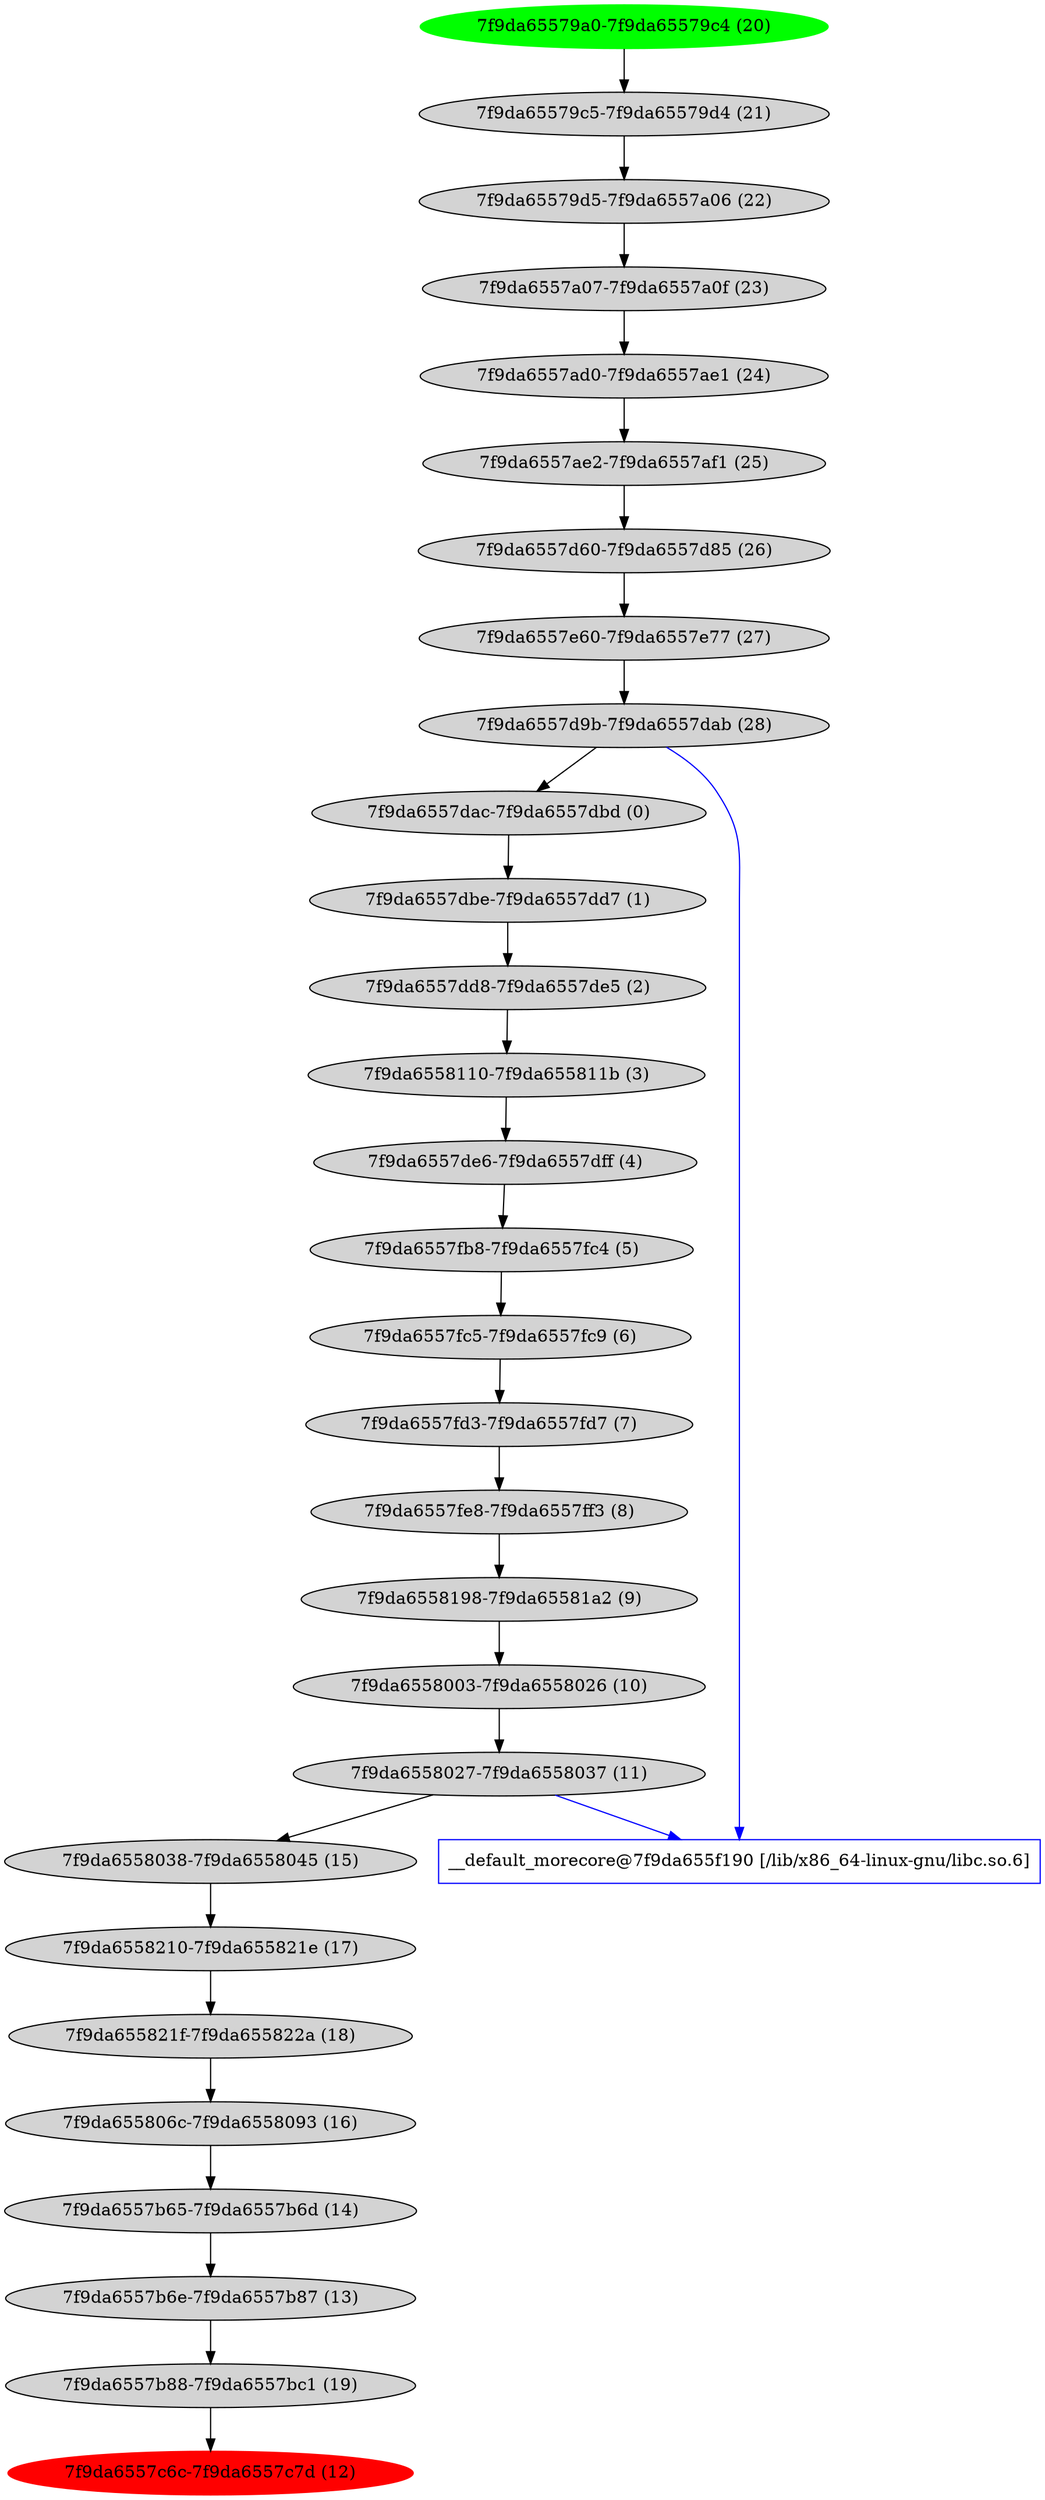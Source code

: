 digraph G {
   bb_7f9da6557dac [label="7f9da6557dac-7f9da6557dbd (0)" style=filled];
   bb_7f9da6557dbe [label="7f9da6557dbe-7f9da6557dd7 (1)" style=filled];
   bb_7f9da6557dd8 [label="7f9da6557dd8-7f9da6557de5 (2)" style=filled];
   bb_7f9da6558110 [label="7f9da6558110-7f9da655811b (3)" style=filled];
   bb_7f9da6557de6 [label="7f9da6557de6-7f9da6557dff (4)" style=filled];
   bb_7f9da6557fb8 [label="7f9da6557fb8-7f9da6557fc4 (5)" style=filled];
   bb_7f9da6557fc5 [label="7f9da6557fc5-7f9da6557fc9 (6)" style=filled];
   bb_7f9da6557fd3 [label="7f9da6557fd3-7f9da6557fd7 (7)" style=filled];
   bb_7f9da6557fe8 [label="7f9da6557fe8-7f9da6557ff3 (8)" style=filled];
   bb_7f9da6558198 [label="7f9da6558198-7f9da65581a2 (9)" style=filled];
   bb_7f9da6558003 [label="7f9da6558003-7f9da6558026 (10)" style=filled];
   bb_7f9da6558027 [label="7f9da6558027-7f9da6558037 (11)" style=filled];
   bb_7f9da6557c6c [label="7f9da6557c6c-7f9da6557c7d (12)", color="red" style=filled];
   bb_7f9da6557b6e [label="7f9da6557b6e-7f9da6557b87 (13)" style=filled];
   bb_7f9da6557b65 [label="7f9da6557b65-7f9da6557b6d (14)" style=filled];
   bb_7f9da6558038 [label="7f9da6558038-7f9da6558045 (15)" style=filled];
   bb_7f9da655806c [label="7f9da655806c-7f9da6558093 (16)" style=filled];
   bb_7f9da6558210 [label="7f9da6558210-7f9da655821e (17)" style=filled];
   bb_7f9da655821f [label="7f9da655821f-7f9da655822a (18)" style=filled];
   bb_7f9da6557b88 [label="7f9da6557b88-7f9da6557bc1 (19)" style=filled];
   bb_7f9da65579a0 [label="7f9da65579a0-7f9da65579c4 (20)", color="green" style=filled];
   bb_7f9da65579c5 [label="7f9da65579c5-7f9da65579d4 (21)" style=filled];
   bb_7f9da65579d5 [label="7f9da65579d5-7f9da6557a06 (22)" style=filled];
   bb_7f9da6557a07 [label="7f9da6557a07-7f9da6557a0f (23)" style=filled];
   bb_7f9da6557ad0 [label="7f9da6557ad0-7f9da6557ae1 (24)" style=filled];
   bb_7f9da6557ae2 [label="7f9da6557ae2-7f9da6557af1 (25)" style=filled];
   bb_7f9da6557d60 [label="7f9da6557d60-7f9da6557d85 (26)" style=filled];
   bb_7f9da6557e60 [label="7f9da6557e60-7f9da6557e77 (27)" style=filled];
   bb_7f9da6557d9b [label="7f9da6557d9b-7f9da6557dab (28)" style=filled];
   func_7f9da655f190 [label="__default_morecore@7f9da655f190 [/lib/x86_64-linux-gnu/libc.so.6]", color=blue, shape=rectangle,URL="7f9da655f190.svg"];
   bb_7f9da6557d9b -> func_7f9da655f190 [color=blue];
   bb_7f9da6558027 -> func_7f9da655f190 [color=blue];
   bb_7f9da65579a0 -> bb_7f9da65579c5;
   bb_7f9da65579c5 -> bb_7f9da65579d5;
   bb_7f9da65579d5 -> bb_7f9da6557a07;
   bb_7f9da6557a07 -> bb_7f9da6557ad0;
   bb_7f9da6557ad0 -> bb_7f9da6557ae2;
   bb_7f9da6557ae2 -> bb_7f9da6557d60;
   bb_7f9da6557d60 -> bb_7f9da6557e60;
   bb_7f9da6557e60 -> bb_7f9da6557d9b;
   bb_7f9da6557d9b -> bb_7f9da6557dac;
   bb_7f9da6557dac -> bb_7f9da6557dbe;
   bb_7f9da6557dbe -> bb_7f9da6557dd8;
   bb_7f9da6557dd8 -> bb_7f9da6558110;
   bb_7f9da6558110 -> bb_7f9da6557de6;
   bb_7f9da6557de6 -> bb_7f9da6557fb8;
   bb_7f9da6557fb8 -> bb_7f9da6557fc5;
   bb_7f9da6557fc5 -> bb_7f9da6557fd3;
   bb_7f9da6557fd3 -> bb_7f9da6557fe8;
   bb_7f9da6557fe8 -> bb_7f9da6558198;
   bb_7f9da6558198 -> bb_7f9da6558003;
   bb_7f9da6558003 -> bb_7f9da6558027;
   bb_7f9da6558027 -> bb_7f9da6558038;
   bb_7f9da6558038 -> bb_7f9da6558210;
   bb_7f9da6558210 -> bb_7f9da655821f;
   bb_7f9da655821f -> bb_7f9da655806c;
   bb_7f9da655806c -> bb_7f9da6557b65;
   bb_7f9da6557b65 -> bb_7f9da6557b6e;
   bb_7f9da6557b6e -> bb_7f9da6557b88;
   bb_7f9da6557b88 -> bb_7f9da6557c6c;
}